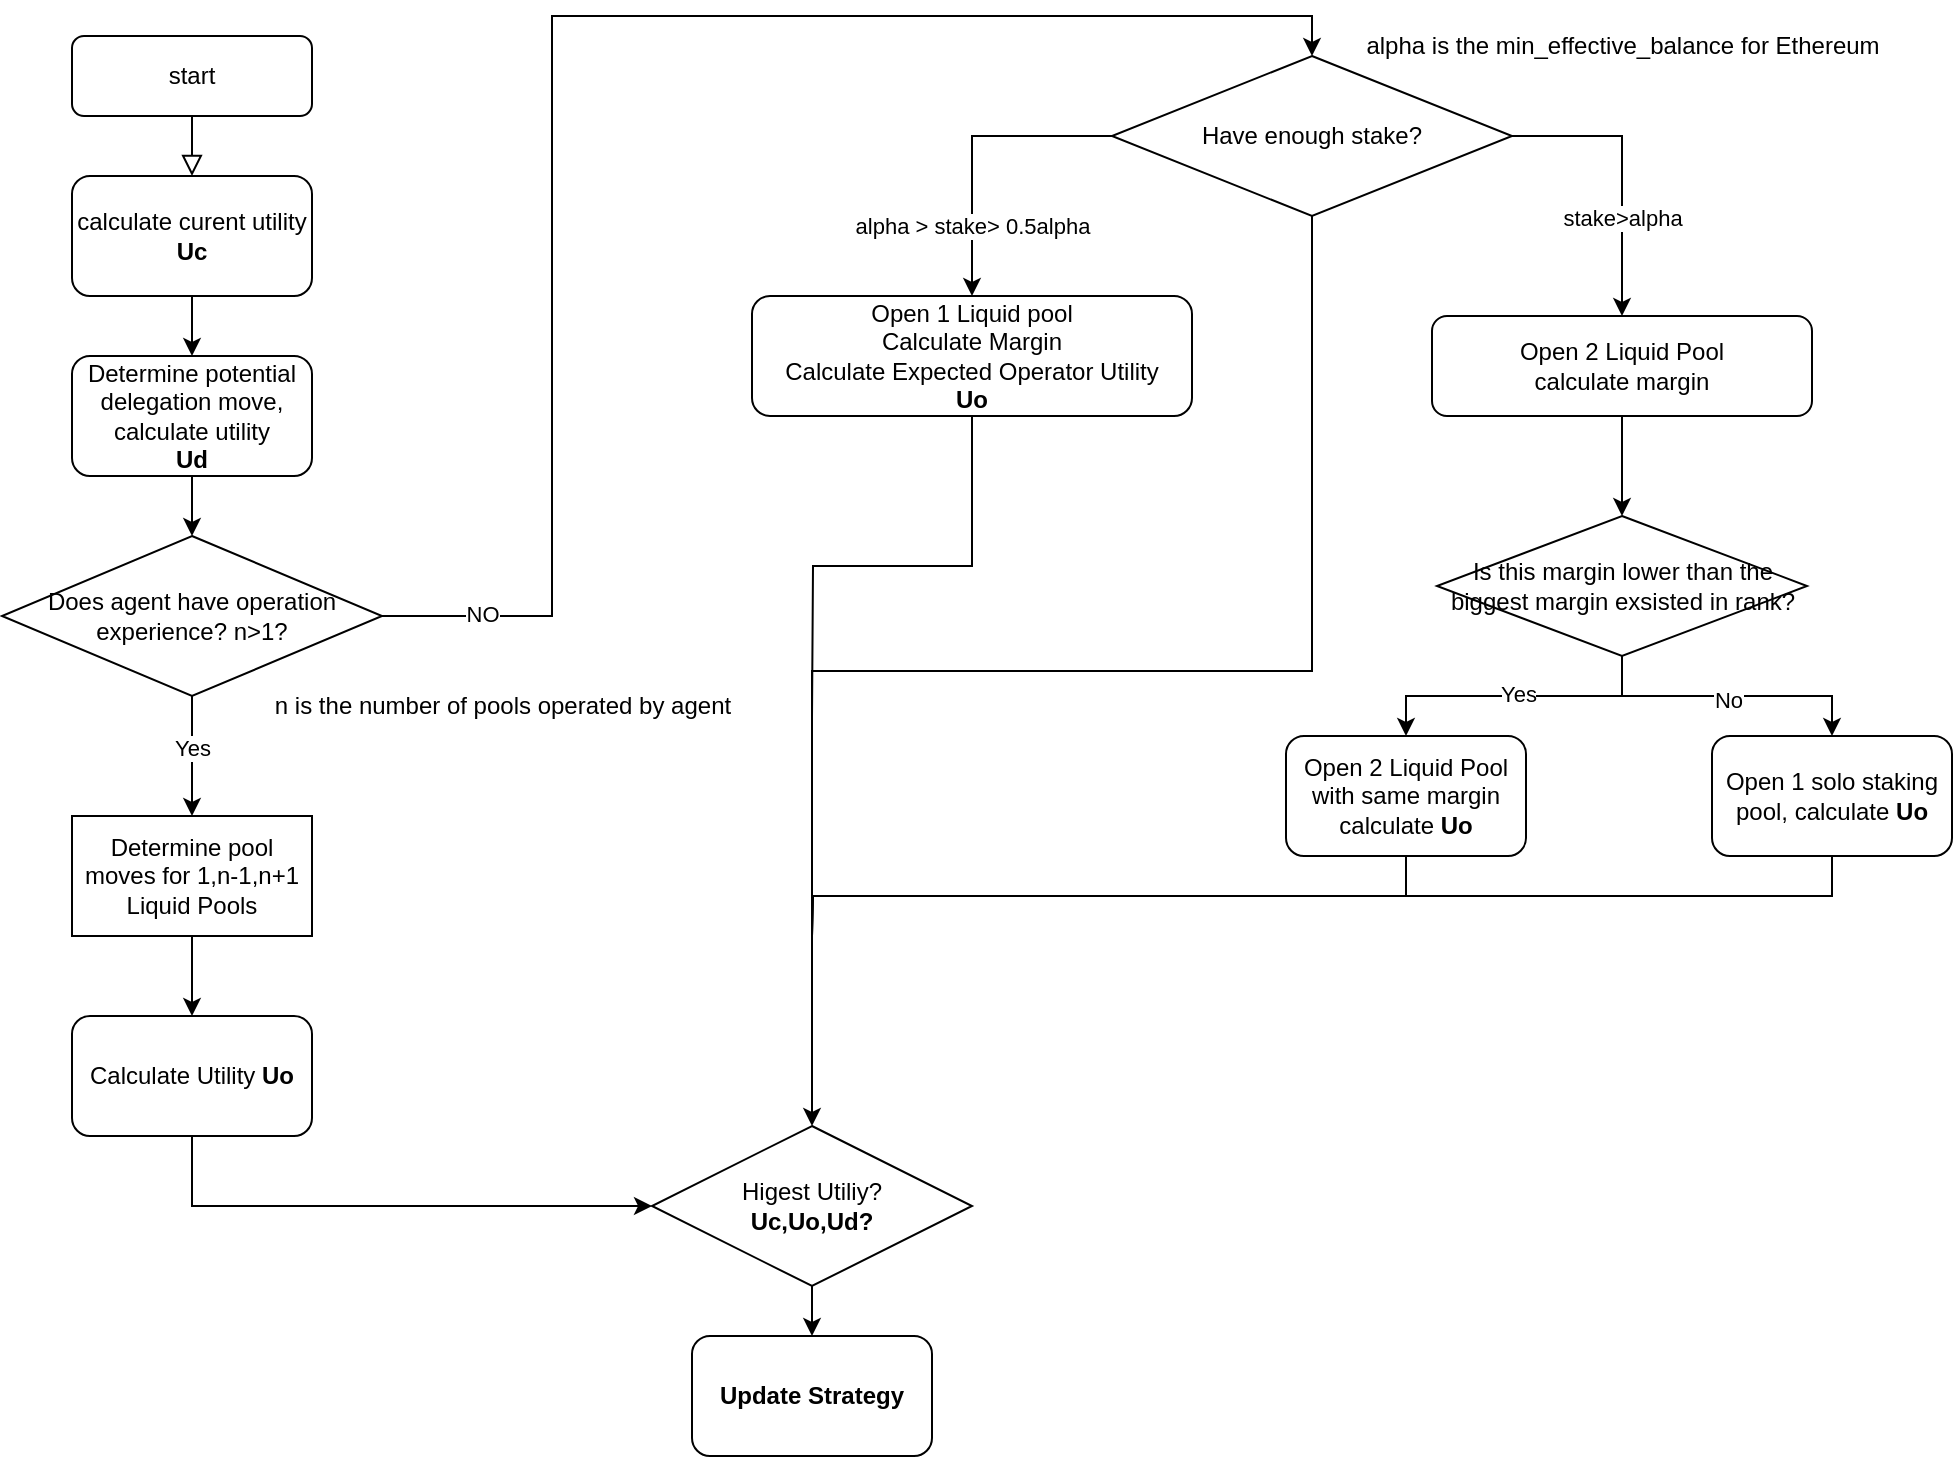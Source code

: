 <mxfile version="21.6.8" type="github">
  <diagram id="C5RBs43oDa-KdzZeNtuy" name="Page-1">
    <mxGraphModel dx="1187" dy="715" grid="1" gridSize="10" guides="1" tooltips="1" connect="1" arrows="1" fold="1" page="1" pageScale="1" pageWidth="1654" pageHeight="1169" math="0" shadow="0">
      <root>
        <mxCell id="WIyWlLk6GJQsqaUBKTNV-0" />
        <mxCell id="WIyWlLk6GJQsqaUBKTNV-1" parent="WIyWlLk6GJQsqaUBKTNV-0" />
        <mxCell id="WIyWlLk6GJQsqaUBKTNV-2" value="" style="rounded=0;html=1;jettySize=auto;orthogonalLoop=1;fontSize=11;endArrow=block;endFill=0;endSize=8;strokeWidth=1;shadow=0;labelBackgroundColor=none;edgeStyle=orthogonalEdgeStyle;entryX=0.5;entryY=0;entryDx=0;entryDy=0;" parent="WIyWlLk6GJQsqaUBKTNV-1" source="WIyWlLk6GJQsqaUBKTNV-3" target="a9UgPh2QfmWiCxSZH3iU-0" edge="1">
          <mxGeometry relative="1" as="geometry" />
        </mxCell>
        <mxCell id="WIyWlLk6GJQsqaUBKTNV-3" value="start" style="rounded=1;whiteSpace=wrap;html=1;fontSize=12;glass=0;strokeWidth=1;shadow=0;" parent="WIyWlLk6GJQsqaUBKTNV-1" vertex="1">
          <mxGeometry x="160" y="40" width="120" height="40" as="geometry" />
        </mxCell>
        <mxCell id="a9UgPh2QfmWiCxSZH3iU-2" style="edgeStyle=orthogonalEdgeStyle;rounded=0;orthogonalLoop=1;jettySize=auto;html=1;exitX=0.5;exitY=1;exitDx=0;exitDy=0;entryX=0.5;entryY=0;entryDx=0;entryDy=0;" edge="1" parent="WIyWlLk6GJQsqaUBKTNV-1" source="a9UgPh2QfmWiCxSZH3iU-0" target="a9UgPh2QfmWiCxSZH3iU-1">
          <mxGeometry relative="1" as="geometry" />
        </mxCell>
        <mxCell id="a9UgPh2QfmWiCxSZH3iU-0" value="calculate curent utility&lt;br&gt;&lt;b&gt;Uc&lt;/b&gt;" style="rounded=1;whiteSpace=wrap;html=1;" vertex="1" parent="WIyWlLk6GJQsqaUBKTNV-1">
          <mxGeometry x="160" y="110" width="120" height="60" as="geometry" />
        </mxCell>
        <mxCell id="a9UgPh2QfmWiCxSZH3iU-33" value="" style="edgeStyle=orthogonalEdgeStyle;rounded=0;orthogonalLoop=1;jettySize=auto;html=1;" edge="1" parent="WIyWlLk6GJQsqaUBKTNV-1" source="a9UgPh2QfmWiCxSZH3iU-1" target="a9UgPh2QfmWiCxSZH3iU-4">
          <mxGeometry relative="1" as="geometry" />
        </mxCell>
        <mxCell id="a9UgPh2QfmWiCxSZH3iU-1" value="Determine potential delegation move, calculate utility&lt;br&gt;&lt;b&gt;Ud&lt;/b&gt;" style="rounded=1;whiteSpace=wrap;html=1;" vertex="1" parent="WIyWlLk6GJQsqaUBKTNV-1">
          <mxGeometry x="160" y="200" width="120" height="60" as="geometry" />
        </mxCell>
        <mxCell id="a9UgPh2QfmWiCxSZH3iU-40" value="" style="edgeStyle=orthogonalEdgeStyle;rounded=0;orthogonalLoop=1;jettySize=auto;html=1;" edge="1" parent="WIyWlLk6GJQsqaUBKTNV-1" source="a9UgPh2QfmWiCxSZH3iU-4" target="a9UgPh2QfmWiCxSZH3iU-39">
          <mxGeometry relative="1" as="geometry" />
        </mxCell>
        <mxCell id="a9UgPh2QfmWiCxSZH3iU-42" value="Yes" style="edgeLabel;html=1;align=center;verticalAlign=middle;resizable=0;points=[];" vertex="1" connectable="0" parent="a9UgPh2QfmWiCxSZH3iU-40">
          <mxGeometry x="-0.152" relative="1" as="geometry">
            <mxPoint as="offset" />
          </mxGeometry>
        </mxCell>
        <mxCell id="a9UgPh2QfmWiCxSZH3iU-44" style="edgeStyle=orthogonalEdgeStyle;rounded=0;orthogonalLoop=1;jettySize=auto;html=1;exitX=1;exitY=0.5;exitDx=0;exitDy=0;entryX=0.5;entryY=0;entryDx=0;entryDy=0;" edge="1" parent="WIyWlLk6GJQsqaUBKTNV-1" source="a9UgPh2QfmWiCxSZH3iU-4" target="a9UgPh2QfmWiCxSZH3iU-5">
          <mxGeometry relative="1" as="geometry">
            <Array as="points">
              <mxPoint x="400" y="330" />
              <mxPoint x="400" y="30" />
              <mxPoint x="780" y="30" />
            </Array>
          </mxGeometry>
        </mxCell>
        <mxCell id="a9UgPh2QfmWiCxSZH3iU-45" value="NO" style="edgeLabel;html=1;align=center;verticalAlign=middle;resizable=0;points=[];" vertex="1" connectable="0" parent="a9UgPh2QfmWiCxSZH3iU-44">
          <mxGeometry x="-0.873" y="1" relative="1" as="geometry">
            <mxPoint as="offset" />
          </mxGeometry>
        </mxCell>
        <mxCell id="a9UgPh2QfmWiCxSZH3iU-4" value="Does agent have operation &lt;br&gt;experience? n&amp;gt;1?" style="rhombus;whiteSpace=wrap;html=1;" vertex="1" parent="WIyWlLk6GJQsqaUBKTNV-1">
          <mxGeometry x="125" y="290" width="190" height="80" as="geometry" />
        </mxCell>
        <mxCell id="a9UgPh2QfmWiCxSZH3iU-11" style="edgeStyle=orthogonalEdgeStyle;rounded=0;orthogonalLoop=1;jettySize=auto;html=1;entryX=0.5;entryY=0;entryDx=0;entryDy=0;" edge="1" parent="WIyWlLk6GJQsqaUBKTNV-1" source="a9UgPh2QfmWiCxSZH3iU-5" target="a9UgPh2QfmWiCxSZH3iU-10">
          <mxGeometry relative="1" as="geometry">
            <Array as="points">
              <mxPoint x="610" y="90" />
              <mxPoint x="610" y="170" />
            </Array>
          </mxGeometry>
        </mxCell>
        <mxCell id="a9UgPh2QfmWiCxSZH3iU-13" value="alpha &amp;gt; stake&amp;gt; 0.5alpha" style="edgeLabel;html=1;align=center;verticalAlign=middle;resizable=0;points=[];" vertex="1" connectable="0" parent="a9UgPh2QfmWiCxSZH3iU-11">
          <mxGeometry x="0.026" y="1" relative="1" as="geometry">
            <mxPoint x="-1" y="38" as="offset" />
          </mxGeometry>
        </mxCell>
        <mxCell id="a9UgPh2QfmWiCxSZH3iU-15" style="edgeStyle=orthogonalEdgeStyle;rounded=0;orthogonalLoop=1;jettySize=auto;html=1;exitX=1;exitY=0.5;exitDx=0;exitDy=0;" edge="1" parent="WIyWlLk6GJQsqaUBKTNV-1" source="a9UgPh2QfmWiCxSZH3iU-5" target="a9UgPh2QfmWiCxSZH3iU-6">
          <mxGeometry relative="1" as="geometry" />
        </mxCell>
        <mxCell id="a9UgPh2QfmWiCxSZH3iU-16" value="stake&amp;gt;alpha" style="edgeLabel;html=1;align=center;verticalAlign=middle;resizable=0;points=[];" vertex="1" connectable="0" parent="a9UgPh2QfmWiCxSZH3iU-15">
          <mxGeometry x="0.453" relative="1" as="geometry">
            <mxPoint y="-10" as="offset" />
          </mxGeometry>
        </mxCell>
        <mxCell id="a9UgPh2QfmWiCxSZH3iU-54" style="edgeStyle=orthogonalEdgeStyle;rounded=0;orthogonalLoop=1;jettySize=auto;html=1;exitX=0.5;exitY=1;exitDx=0;exitDy=0;entryX=0.5;entryY=0;entryDx=0;entryDy=0;" edge="1" parent="WIyWlLk6GJQsqaUBKTNV-1" source="a9UgPh2QfmWiCxSZH3iU-5" target="a9UgPh2QfmWiCxSZH3iU-52">
          <mxGeometry relative="1" as="geometry" />
        </mxCell>
        <mxCell id="a9UgPh2QfmWiCxSZH3iU-5" value="Have enough stake?" style="rhombus;whiteSpace=wrap;html=1;" vertex="1" parent="WIyWlLk6GJQsqaUBKTNV-1">
          <mxGeometry x="680" y="50" width="200" height="80" as="geometry" />
        </mxCell>
        <mxCell id="a9UgPh2QfmWiCxSZH3iU-25" value="" style="edgeStyle=orthogonalEdgeStyle;rounded=0;orthogonalLoop=1;jettySize=auto;html=1;" edge="1" parent="WIyWlLk6GJQsqaUBKTNV-1" source="a9UgPh2QfmWiCxSZH3iU-6" target="a9UgPh2QfmWiCxSZH3iU-23">
          <mxGeometry relative="1" as="geometry" />
        </mxCell>
        <mxCell id="a9UgPh2QfmWiCxSZH3iU-6" value="Open 2 Liquid Pool&lt;br&gt;calculate margin" style="rounded=1;whiteSpace=wrap;html=1;" vertex="1" parent="WIyWlLk6GJQsqaUBKTNV-1">
          <mxGeometry x="840" y="180" width="190" height="50" as="geometry" />
        </mxCell>
        <mxCell id="a9UgPh2QfmWiCxSZH3iU-59" style="edgeStyle=orthogonalEdgeStyle;rounded=0;orthogonalLoop=1;jettySize=auto;html=1;exitX=0.5;exitY=1;exitDx=0;exitDy=0;endArrow=none;endFill=0;" edge="1" parent="WIyWlLk6GJQsqaUBKTNV-1" source="a9UgPh2QfmWiCxSZH3iU-10">
          <mxGeometry relative="1" as="geometry">
            <mxPoint x="530" y="380" as="targetPoint" />
          </mxGeometry>
        </mxCell>
        <mxCell id="a9UgPh2QfmWiCxSZH3iU-10" value="&lt;font style=&quot;font-size: 12px;&quot;&gt;&lt;font style=&quot;font-size: 12px;&quot;&gt;Open 1 Liquid pool&lt;br&gt;Calculate Margin&lt;br&gt;Calculate Expected Operator Utility &lt;br&gt;&lt;/font&gt;&lt;b&gt;Uo&lt;/b&gt;&lt;/font&gt;" style="rounded=1;whiteSpace=wrap;html=1;" vertex="1" parent="WIyWlLk6GJQsqaUBKTNV-1">
          <mxGeometry x="500" y="170" width="220" height="60" as="geometry" />
        </mxCell>
        <mxCell id="a9UgPh2QfmWiCxSZH3iU-28" value="" style="edgeStyle=orthogonalEdgeStyle;rounded=0;orthogonalLoop=1;jettySize=auto;html=1;" edge="1" parent="WIyWlLk6GJQsqaUBKTNV-1" source="a9UgPh2QfmWiCxSZH3iU-23" target="a9UgPh2QfmWiCxSZH3iU-27">
          <mxGeometry relative="1" as="geometry" />
        </mxCell>
        <mxCell id="a9UgPh2QfmWiCxSZH3iU-30" value="No" style="edgeLabel;html=1;align=center;verticalAlign=middle;resizable=0;points=[];" vertex="1" connectable="0" parent="a9UgPh2QfmWiCxSZH3iU-28">
          <mxGeometry x="0.001" y="-2" relative="1" as="geometry">
            <mxPoint as="offset" />
          </mxGeometry>
        </mxCell>
        <mxCell id="a9UgPh2QfmWiCxSZH3iU-29" style="edgeStyle=orthogonalEdgeStyle;rounded=0;orthogonalLoop=1;jettySize=auto;html=1;exitX=0.5;exitY=1;exitDx=0;exitDy=0;entryX=0.5;entryY=0;entryDx=0;entryDy=0;" edge="1" parent="WIyWlLk6GJQsqaUBKTNV-1" source="a9UgPh2QfmWiCxSZH3iU-23" target="a9UgPh2QfmWiCxSZH3iU-26">
          <mxGeometry relative="1" as="geometry" />
        </mxCell>
        <mxCell id="a9UgPh2QfmWiCxSZH3iU-31" value="Yes" style="edgeLabel;html=1;align=center;verticalAlign=middle;resizable=0;points=[];" vertex="1" connectable="0" parent="a9UgPh2QfmWiCxSZH3iU-29">
          <mxGeometry x="-0.018" y="-1" relative="1" as="geometry">
            <mxPoint as="offset" />
          </mxGeometry>
        </mxCell>
        <mxCell id="a9UgPh2QfmWiCxSZH3iU-23" value="Is this margin lower than the biggest margin exsisted in rank?" style="rhombus;whiteSpace=wrap;html=1;" vertex="1" parent="WIyWlLk6GJQsqaUBKTNV-1">
          <mxGeometry x="842.5" y="280" width="185" height="70" as="geometry" />
        </mxCell>
        <mxCell id="a9UgPh2QfmWiCxSZH3iU-55" style="edgeStyle=orthogonalEdgeStyle;rounded=0;orthogonalLoop=1;jettySize=auto;html=1;exitX=0.5;exitY=1;exitDx=0;exitDy=0;horizontal=1;startArrow=none;startFill=0;endArrow=none;endFill=0;" edge="1" parent="WIyWlLk6GJQsqaUBKTNV-1" source="a9UgPh2QfmWiCxSZH3iU-26">
          <mxGeometry relative="1" as="geometry">
            <mxPoint x="530" y="490" as="targetPoint" />
          </mxGeometry>
        </mxCell>
        <mxCell id="a9UgPh2QfmWiCxSZH3iU-26" value="Open 2 Liquid Pool with same margin&lt;br&gt;calculate &lt;b&gt;Uo&lt;/b&gt;" style="rounded=1;whiteSpace=wrap;html=1;" vertex="1" parent="WIyWlLk6GJQsqaUBKTNV-1">
          <mxGeometry x="767" y="390" width="120" height="60" as="geometry" />
        </mxCell>
        <mxCell id="a9UgPh2QfmWiCxSZH3iU-57" style="edgeStyle=orthogonalEdgeStyle;rounded=0;orthogonalLoop=1;jettySize=auto;html=1;exitX=0.5;exitY=1;exitDx=0;exitDy=0;endArrow=none;endFill=0;" edge="1" parent="WIyWlLk6GJQsqaUBKTNV-1" source="a9UgPh2QfmWiCxSZH3iU-27">
          <mxGeometry relative="1" as="geometry">
            <mxPoint x="530" y="490" as="targetPoint" />
          </mxGeometry>
        </mxCell>
        <mxCell id="a9UgPh2QfmWiCxSZH3iU-27" value="Open 1 solo staking pool, calculate &lt;b&gt;Uo&lt;/b&gt;" style="rounded=1;whiteSpace=wrap;html=1;" vertex="1" parent="WIyWlLk6GJQsqaUBKTNV-1">
          <mxGeometry x="980" y="390" width="120" height="60" as="geometry" />
        </mxCell>
        <mxCell id="a9UgPh2QfmWiCxSZH3iU-38" style="edgeStyle=orthogonalEdgeStyle;rounded=0;orthogonalLoop=1;jettySize=auto;html=1;entryX=0.5;entryY=0;entryDx=0;entryDy=0;" edge="1" parent="WIyWlLk6GJQsqaUBKTNV-1">
          <mxGeometry relative="1" as="geometry">
            <mxPoint x="220" y="410" as="sourcePoint" />
            <mxPoint x="220" y="410" as="targetPoint" />
          </mxGeometry>
        </mxCell>
        <mxCell id="a9UgPh2QfmWiCxSZH3iU-47" value="" style="edgeStyle=orthogonalEdgeStyle;rounded=0;orthogonalLoop=1;jettySize=auto;html=1;" edge="1" parent="WIyWlLk6GJQsqaUBKTNV-1" source="a9UgPh2QfmWiCxSZH3iU-39" target="a9UgPh2QfmWiCxSZH3iU-46">
          <mxGeometry relative="1" as="geometry" />
        </mxCell>
        <mxCell id="a9UgPh2QfmWiCxSZH3iU-39" value="Determine pool moves for 1,n-1,n+1 Liquid Pools" style="whiteSpace=wrap;html=1;" vertex="1" parent="WIyWlLk6GJQsqaUBKTNV-1">
          <mxGeometry x="160" y="430" width="120" height="60" as="geometry" />
        </mxCell>
        <mxCell id="a9UgPh2QfmWiCxSZH3iU-53" style="edgeStyle=orthogonalEdgeStyle;rounded=0;orthogonalLoop=1;jettySize=auto;html=1;exitX=0.5;exitY=1;exitDx=0;exitDy=0;entryX=0;entryY=0.5;entryDx=0;entryDy=0;" edge="1" parent="WIyWlLk6GJQsqaUBKTNV-1" source="a9UgPh2QfmWiCxSZH3iU-46" target="a9UgPh2QfmWiCxSZH3iU-52">
          <mxGeometry relative="1" as="geometry" />
        </mxCell>
        <mxCell id="a9UgPh2QfmWiCxSZH3iU-46" value="Calculate Utility &lt;b&gt;Uo&lt;/b&gt;" style="rounded=1;whiteSpace=wrap;html=1;" vertex="1" parent="WIyWlLk6GJQsqaUBKTNV-1">
          <mxGeometry x="160" y="530" width="120" height="60" as="geometry" />
        </mxCell>
        <mxCell id="a9UgPh2QfmWiCxSZH3iU-64" value="" style="edgeStyle=orthogonalEdgeStyle;rounded=0;orthogonalLoop=1;jettySize=auto;html=1;" edge="1" parent="WIyWlLk6GJQsqaUBKTNV-1" source="a9UgPh2QfmWiCxSZH3iU-52" target="a9UgPh2QfmWiCxSZH3iU-62">
          <mxGeometry relative="1" as="geometry" />
        </mxCell>
        <mxCell id="a9UgPh2QfmWiCxSZH3iU-52" value="Higest Utiliy?&lt;br&gt;&lt;b&gt;Uc,Uo,Ud?&lt;/b&gt;" style="rhombus;whiteSpace=wrap;html=1;" vertex="1" parent="WIyWlLk6GJQsqaUBKTNV-1">
          <mxGeometry x="450" y="585" width="160" height="80" as="geometry" />
        </mxCell>
        <mxCell id="a9UgPh2QfmWiCxSZH3iU-60" value="alpha is the min_effective_balance for Ethereum" style="text;html=1;align=center;verticalAlign=middle;resizable=0;points=[];autosize=1;strokeColor=none;fillColor=none;" vertex="1" parent="WIyWlLk6GJQsqaUBKTNV-1">
          <mxGeometry x="795" y="30" width="280" height="30" as="geometry" />
        </mxCell>
        <mxCell id="a9UgPh2QfmWiCxSZH3iU-61" value="n is the number of pools operated by agent" style="text;html=1;align=center;verticalAlign=middle;resizable=0;points=[];autosize=1;strokeColor=none;fillColor=none;" vertex="1" parent="WIyWlLk6GJQsqaUBKTNV-1">
          <mxGeometry x="250" y="360" width="250" height="30" as="geometry" />
        </mxCell>
        <mxCell id="a9UgPh2QfmWiCxSZH3iU-62" value="&lt;b&gt;Update Strategy&lt;/b&gt;" style="rounded=1;whiteSpace=wrap;html=1;" vertex="1" parent="WIyWlLk6GJQsqaUBKTNV-1">
          <mxGeometry x="470" y="690" width="120" height="60" as="geometry" />
        </mxCell>
      </root>
    </mxGraphModel>
  </diagram>
</mxfile>
